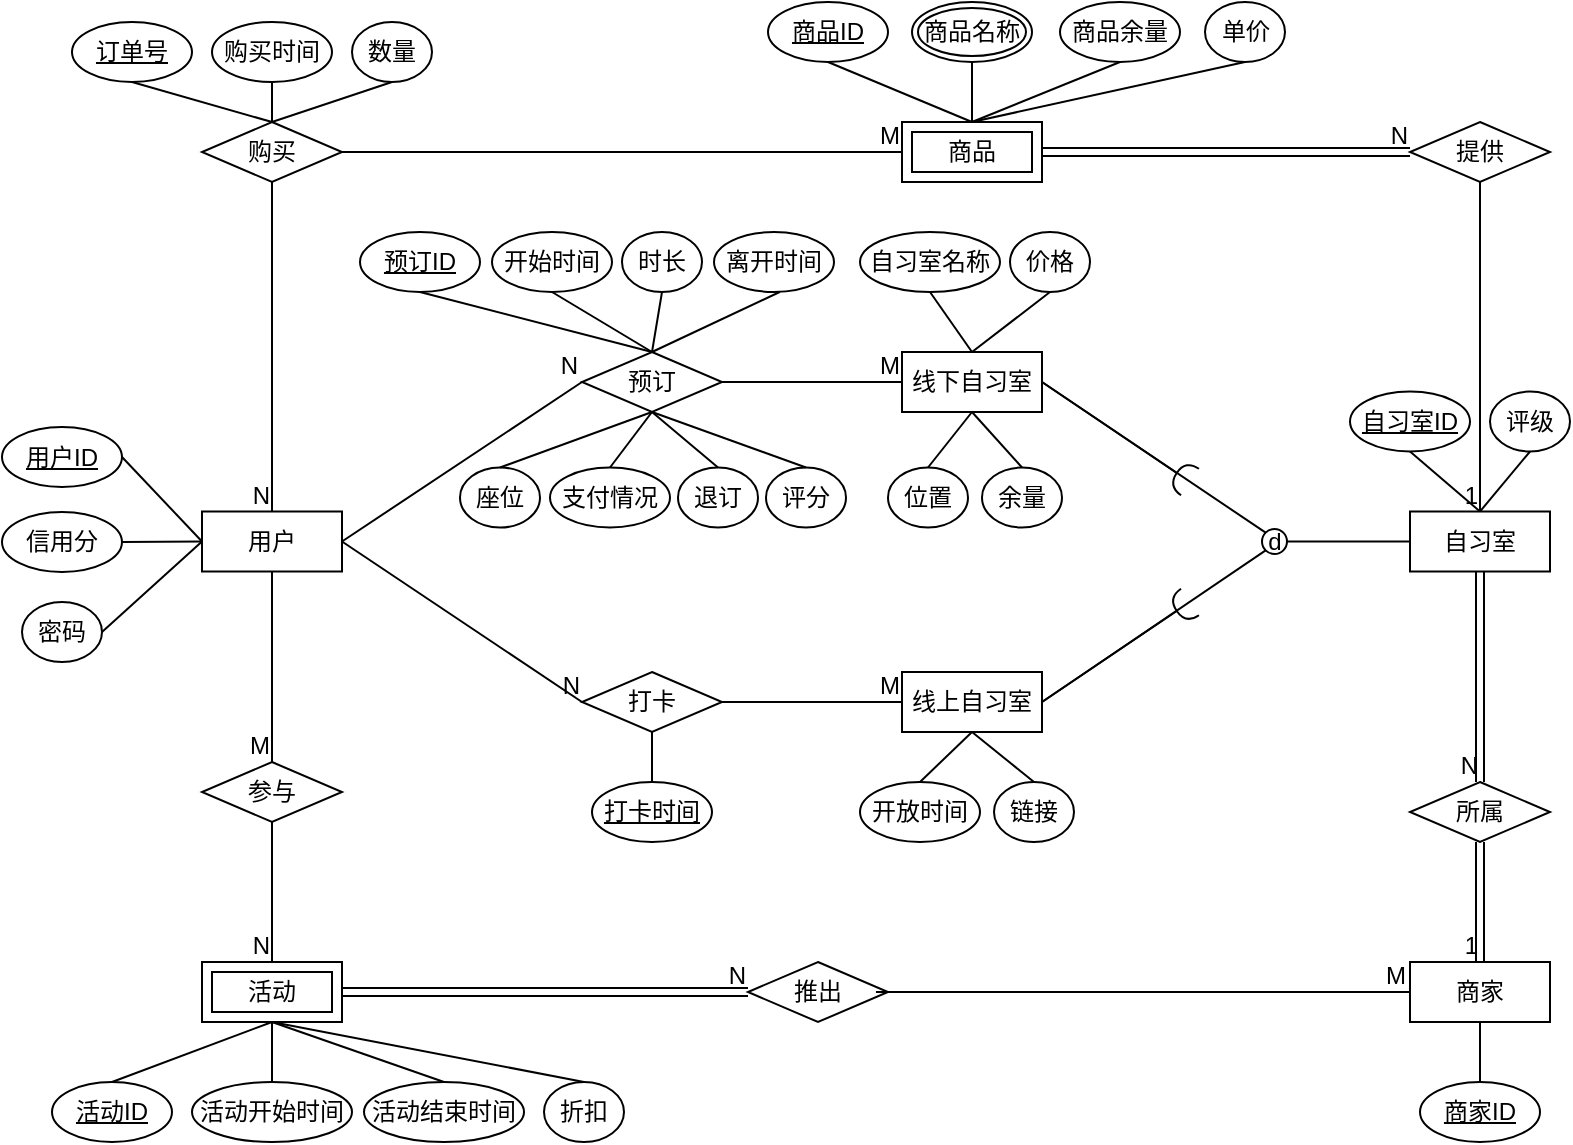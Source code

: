 <mxfile version="22.0.8" type="github">
  <diagram id="R2lEEEUBdFMjLlhIrx00" name="Page-1">
    <mxGraphModel dx="1434" dy="758" grid="1" gridSize="10" guides="1" tooltips="1" connect="1" arrows="1" fold="1" page="1" pageScale="1" pageWidth="850" pageHeight="1100" math="0" shadow="0" extFonts="Permanent Marker^https://fonts.googleapis.com/css?family=Permanent+Marker">
      <root>
        <mxCell id="0" />
        <mxCell id="1" parent="0" />
        <mxCell id="6-vCffH0rU1hF1be56Wz-154" value="商品" style="shape=ext;margin=3;double=1;whiteSpace=wrap;html=1;align=center;" parent="1" vertex="1">
          <mxGeometry x="486" y="70" width="70" height="30" as="geometry" />
        </mxCell>
        <mxCell id="6-vCffH0rU1hF1be56Wz-153" value="活动" style="shape=ext;margin=3;double=1;whiteSpace=wrap;html=1;align=center;" parent="1" vertex="1">
          <mxGeometry x="136" y="490" width="70" height="30" as="geometry" />
        </mxCell>
        <mxCell id="6-vCffH0rU1hF1be56Wz-1" value="线上自习室" style="whiteSpace=wrap;html=1;align=center;" parent="1" vertex="1">
          <mxGeometry x="486" y="345" width="70" height="30" as="geometry" />
        </mxCell>
        <mxCell id="6-vCffH0rU1hF1be56Wz-2" value="用户" style="whiteSpace=wrap;html=1;align=center;" parent="1" vertex="1">
          <mxGeometry x="136" y="264.75" width="70" height="30" as="geometry" />
        </mxCell>
        <mxCell id="6-vCffH0rU1hF1be56Wz-4" value="商家" style="whiteSpace=wrap;html=1;align=center;" parent="1" vertex="1">
          <mxGeometry x="740" y="490" width="70" height="30" as="geometry" />
        </mxCell>
        <mxCell id="6-vCffH0rU1hF1be56Wz-6" value="打卡" style="shape=rhombus;perimeter=rhombusPerimeter;whiteSpace=wrap;html=1;align=center;" parent="1" vertex="1">
          <mxGeometry x="326" y="345" width="70" height="30" as="geometry" />
        </mxCell>
        <mxCell id="6-vCffH0rU1hF1be56Wz-7" value="线下自习室" style="whiteSpace=wrap;html=1;align=center;" parent="1" vertex="1">
          <mxGeometry x="486" y="185" width="70" height="30" as="geometry" />
        </mxCell>
        <mxCell id="6-vCffH0rU1hF1be56Wz-8" value="自习室" style="whiteSpace=wrap;html=1;align=center;" parent="1" vertex="1">
          <mxGeometry x="740" y="264.75" width="70" height="30" as="geometry" />
        </mxCell>
        <mxCell id="6-vCffH0rU1hF1be56Wz-13" value="" style="endArrow=none;html=1;rounded=0;entryX=1;entryY=0.5;entryDx=0;entryDy=0;startArrow=halfCircle;startFill=0;sourcePerimeterSpacing=0;strokeWidth=1;" parent="1" target="6-vCffH0rU1hF1be56Wz-7" edge="1">
          <mxGeometry relative="1" as="geometry">
            <mxPoint x="630" y="250" as="sourcePoint" />
            <mxPoint x="90" y="660.0" as="targetPoint" />
            <Array as="points" />
          </mxGeometry>
        </mxCell>
        <mxCell id="6-vCffH0rU1hF1be56Wz-16" value="" style="endArrow=none;html=1;rounded=0;entryX=1;entryY=0.5;entryDx=0;entryDy=0;startArrow=halfCircle;startFill=0;sourcePerimeterSpacing=0;strokeWidth=1;" parent="1" target="6-vCffH0rU1hF1be56Wz-1" edge="1">
          <mxGeometry relative="1" as="geometry">
            <mxPoint x="630" y="310" as="sourcePoint" />
            <mxPoint x="110" y="600.0" as="targetPoint" />
            <Array as="points" />
          </mxGeometry>
        </mxCell>
        <mxCell id="6-vCffH0rU1hF1be56Wz-18" value="" style="endArrow=none;html=1;rounded=0;exitX=0;exitY=1;exitDx=0;exitDy=0;entryX=1;entryY=0.5;entryDx=0;entryDy=0;" parent="1" source="6-vCffH0rU1hF1be56Wz-19" target="6-vCffH0rU1hF1be56Wz-1" edge="1">
          <mxGeometry relative="1" as="geometry">
            <mxPoint x="618.496" y="252.416" as="sourcePoint" />
            <mxPoint x="646" y="230" as="targetPoint" />
          </mxGeometry>
        </mxCell>
        <mxCell id="6-vCffH0rU1hF1be56Wz-20" value="" style="endArrow=none;html=1;rounded=0;" parent="1" source="6-vCffH0rU1hF1be56Wz-8" target="6-vCffH0rU1hF1be56Wz-19" edge="1">
          <mxGeometry relative="1" as="geometry">
            <mxPoint x="606" y="260" as="sourcePoint" />
            <mxPoint x="646" y="230" as="targetPoint" />
          </mxGeometry>
        </mxCell>
        <mxCell id="6-vCffH0rU1hF1be56Wz-19" value="d" style="ellipse;whiteSpace=wrap;html=1;aspect=fixed;" parent="1" vertex="1">
          <mxGeometry x="666" y="273.5" width="12.5" height="12.5" as="geometry" />
        </mxCell>
        <mxCell id="6-vCffH0rU1hF1be56Wz-21" value="" style="endArrow=none;html=1;rounded=0;entryX=1;entryY=0.5;entryDx=0;entryDy=0;exitX=0;exitY=0;exitDx=0;exitDy=0;" parent="1" source="6-vCffH0rU1hF1be56Wz-19" target="6-vCffH0rU1hF1be56Wz-7" edge="1">
          <mxGeometry relative="1" as="geometry">
            <mxPoint x="436" y="370" as="sourcePoint" />
            <mxPoint x="676" y="225" as="targetPoint" />
          </mxGeometry>
        </mxCell>
        <mxCell id="6-vCffH0rU1hF1be56Wz-24" value="预订" style="shape=rhombus;perimeter=rhombusPerimeter;whiteSpace=wrap;html=1;align=center;" parent="1" vertex="1">
          <mxGeometry x="326" y="185" width="70" height="30" as="geometry" />
        </mxCell>
        <mxCell id="6-vCffH0rU1hF1be56Wz-28" value="购买" style="shape=rhombus;perimeter=rhombusPerimeter;whiteSpace=wrap;html=1;align=center;" parent="1" vertex="1">
          <mxGeometry x="136" y="70" width="70" height="30" as="geometry" />
        </mxCell>
        <mxCell id="6-vCffH0rU1hF1be56Wz-31" value="提供" style="shape=rhombus;perimeter=rhombusPerimeter;whiteSpace=wrap;html=1;align=center;" parent="1" vertex="1">
          <mxGeometry x="740" y="70" width="70" height="30" as="geometry" />
        </mxCell>
        <mxCell id="6-vCffH0rU1hF1be56Wz-34" value="所属" style="shape=rhombus;perimeter=rhombusPerimeter;whiteSpace=wrap;html=1;align=center;" parent="1" vertex="1">
          <mxGeometry x="740" y="400" width="70" height="30" as="geometry" />
        </mxCell>
        <mxCell id="6-vCffH0rU1hF1be56Wz-41" value="推出" style="shape=rhombus;perimeter=rhombusPerimeter;whiteSpace=wrap;html=1;align=center;" parent="1" vertex="1">
          <mxGeometry x="409" y="490" width="70" height="30" as="geometry" />
        </mxCell>
        <mxCell id="6-vCffH0rU1hF1be56Wz-44" value="参与" style="shape=rhombus;perimeter=rhombusPerimeter;whiteSpace=wrap;html=1;align=center;" parent="1" vertex="1">
          <mxGeometry x="136" y="390" width="70" height="30" as="geometry" />
        </mxCell>
        <mxCell id="6-vCffH0rU1hF1be56Wz-63" value="" style="endArrow=none;html=1;rounded=0;exitX=1;exitY=0.5;exitDx=0;exitDy=0;entryX=0;entryY=0.5;entryDx=0;entryDy=0;" parent="1" source="6-vCffH0rU1hF1be56Wz-96" target="6-vCffH0rU1hF1be56Wz-2" edge="1">
          <mxGeometry width="50" height="50" relative="1" as="geometry">
            <mxPoint x="94" y="258.5" as="sourcePoint" />
            <mxPoint x="406" y="210" as="targetPoint" />
          </mxGeometry>
        </mxCell>
        <mxCell id="6-vCffH0rU1hF1be56Wz-64" value="单价" style="ellipse;whiteSpace=wrap;html=1;align=center;" parent="1" vertex="1">
          <mxGeometry x="637.5" y="10" width="40" height="30" as="geometry" />
        </mxCell>
        <mxCell id="6-vCffH0rU1hF1be56Wz-65" value="商品名称" style="ellipse;shape=doubleEllipse;margin=3;whiteSpace=wrap;html=1;align=center;" parent="1" vertex="1">
          <mxGeometry x="491" y="10" width="60" height="30" as="geometry" />
        </mxCell>
        <mxCell id="6-vCffH0rU1hF1be56Wz-66" value="商品ID" style="ellipse;whiteSpace=wrap;html=1;align=center;fontStyle=4;" parent="1" vertex="1">
          <mxGeometry x="419" y="10" width="60" height="30" as="geometry" />
        </mxCell>
        <mxCell id="6-vCffH0rU1hF1be56Wz-68" value="订单号" style="ellipse;whiteSpace=wrap;html=1;align=center;fontStyle=4;" parent="1" vertex="1">
          <mxGeometry x="71" y="20" width="60" height="30" as="geometry" />
        </mxCell>
        <mxCell id="6-vCffH0rU1hF1be56Wz-69" value="数量" style="ellipse;whiteSpace=wrap;html=1;align=center;" parent="1" vertex="1">
          <mxGeometry x="211" y="20" width="40" height="30" as="geometry" />
        </mxCell>
        <mxCell id="6-vCffH0rU1hF1be56Wz-70" value="预订ID" style="ellipse;whiteSpace=wrap;html=1;align=center;fontStyle=4;" parent="1" vertex="1">
          <mxGeometry x="215" y="125" width="60" height="30" as="geometry" />
        </mxCell>
        <mxCell id="6-vCffH0rU1hF1be56Wz-72" value="开始时间" style="ellipse;whiteSpace=wrap;html=1;align=center;" parent="1" vertex="1">
          <mxGeometry x="281" y="125" width="60" height="30" as="geometry" />
        </mxCell>
        <mxCell id="6-vCffH0rU1hF1be56Wz-73" value="时长" style="ellipse;whiteSpace=wrap;html=1;align=center;" parent="1" vertex="1">
          <mxGeometry x="346" y="125" width="40" height="30" as="geometry" />
        </mxCell>
        <mxCell id="6-vCffH0rU1hF1be56Wz-74" value="离开时间" style="ellipse;whiteSpace=wrap;html=1;align=center;" parent="1" vertex="1">
          <mxGeometry x="392" y="125" width="60" height="30" as="geometry" />
        </mxCell>
        <mxCell id="6-vCffH0rU1hF1be56Wz-75" value="座位" style="ellipse;whiteSpace=wrap;html=1;align=center;" parent="1" vertex="1">
          <mxGeometry x="265" y="242.75" width="40" height="30" as="geometry" />
        </mxCell>
        <mxCell id="6-vCffH0rU1hF1be56Wz-77" value="支付情况" style="ellipse;whiteSpace=wrap;html=1;align=center;" parent="1" vertex="1">
          <mxGeometry x="310" y="242.75" width="60" height="30" as="geometry" />
        </mxCell>
        <mxCell id="6-vCffH0rU1hF1be56Wz-81" value="评分" style="ellipse;whiteSpace=wrap;html=1;align=center;" parent="1" vertex="1">
          <mxGeometry x="418" y="242.75" width="40" height="30" as="geometry" />
        </mxCell>
        <mxCell id="6-vCffH0rU1hF1be56Wz-84" value="自习室ID" style="ellipse;whiteSpace=wrap;html=1;align=center;fontStyle=4;" parent="1" vertex="1">
          <mxGeometry x="710" y="204.75" width="60" height="30" as="geometry" />
        </mxCell>
        <mxCell id="6-vCffH0rU1hF1be56Wz-85" value="位置" style="ellipse;whiteSpace=wrap;html=1;align=center;" parent="1" vertex="1">
          <mxGeometry x="479" y="242.75" width="40" height="30" as="geometry" />
        </mxCell>
        <mxCell id="6-vCffH0rU1hF1be56Wz-88" value="余量" style="ellipse;whiteSpace=wrap;html=1;align=center;" parent="1" vertex="1">
          <mxGeometry x="526" y="242.75" width="40" height="30" as="geometry" />
        </mxCell>
        <mxCell id="6-vCffH0rU1hF1be56Wz-89" value="开放时间" style="ellipse;whiteSpace=wrap;html=1;align=center;" parent="1" vertex="1">
          <mxGeometry x="465" y="400" width="60" height="30" as="geometry" />
        </mxCell>
        <mxCell id="6-vCffH0rU1hF1be56Wz-90" value="信用分" style="ellipse;whiteSpace=wrap;html=1;align=center;" parent="1" vertex="1">
          <mxGeometry x="36" y="265" width="60" height="30" as="geometry" />
        </mxCell>
        <mxCell id="6-vCffH0rU1hF1be56Wz-91" value="评级" style="ellipse;whiteSpace=wrap;html=1;align=center;" parent="1" vertex="1">
          <mxGeometry x="780" y="204.75" width="40" height="30" as="geometry" />
        </mxCell>
        <mxCell id="6-vCffH0rU1hF1be56Wz-92" value="商家ID" style="ellipse;whiteSpace=wrap;html=1;align=center;fontStyle=4;" parent="1" vertex="1">
          <mxGeometry x="745" y="550" width="60" height="30" as="geometry" />
        </mxCell>
        <mxCell id="6-vCffH0rU1hF1be56Wz-93" value="活动ID" style="ellipse;whiteSpace=wrap;html=1;align=center;fontStyle=4;" parent="1" vertex="1">
          <mxGeometry x="61" y="550" width="60" height="30" as="geometry" />
        </mxCell>
        <mxCell id="6-vCffH0rU1hF1be56Wz-94" value="活动开始时间" style="ellipse;whiteSpace=wrap;html=1;align=center;" parent="1" vertex="1">
          <mxGeometry x="131" y="550" width="80" height="30" as="geometry" />
        </mxCell>
        <mxCell id="6-vCffH0rU1hF1be56Wz-95" value="折扣" style="ellipse;whiteSpace=wrap;html=1;align=center;" parent="1" vertex="1">
          <mxGeometry x="307" y="550" width="40" height="30" as="geometry" />
        </mxCell>
        <mxCell id="6-vCffH0rU1hF1be56Wz-96" value="用户ID" style="ellipse;whiteSpace=wrap;html=1;align=center;fontStyle=4;" parent="1" vertex="1">
          <mxGeometry x="36" y="222.5" width="60" height="30" as="geometry" />
        </mxCell>
        <mxCell id="6-vCffH0rU1hF1be56Wz-97" value="退订" style="ellipse;whiteSpace=wrap;html=1;align=center;" parent="1" vertex="1">
          <mxGeometry x="374" y="242.75" width="40" height="30" as="geometry" />
        </mxCell>
        <mxCell id="6-vCffH0rU1hF1be56Wz-98" value="链接" style="ellipse;whiteSpace=wrap;html=1;align=center;" parent="1" vertex="1">
          <mxGeometry x="532" y="400" width="40" height="30" as="geometry" />
        </mxCell>
        <mxCell id="6-vCffH0rU1hF1be56Wz-100" value="打卡时间" style="ellipse;whiteSpace=wrap;html=1;align=center;fontStyle=4;" parent="1" vertex="1">
          <mxGeometry x="331" y="400" width="60" height="30" as="geometry" />
        </mxCell>
        <mxCell id="6-vCffH0rU1hF1be56Wz-101" value="自习室名称" style="ellipse;whiteSpace=wrap;html=1;align=center;" parent="1" vertex="1">
          <mxGeometry x="465" y="125" width="70" height="30" as="geometry" />
        </mxCell>
        <mxCell id="6-vCffH0rU1hF1be56Wz-102" value="价格" style="ellipse;whiteSpace=wrap;html=1;align=center;" parent="1" vertex="1">
          <mxGeometry x="540" y="125" width="40" height="30" as="geometry" />
        </mxCell>
        <mxCell id="6-vCffH0rU1hF1be56Wz-103" value="活动结束时间" style="ellipse;whiteSpace=wrap;html=1;align=center;" parent="1" vertex="1">
          <mxGeometry x="217" y="550" width="80" height="30" as="geometry" />
        </mxCell>
        <mxCell id="6-vCffH0rU1hF1be56Wz-104" value="购买时间" style="ellipse;whiteSpace=wrap;html=1;align=center;" parent="1" vertex="1">
          <mxGeometry x="141" y="20" width="60" height="30" as="geometry" />
        </mxCell>
        <mxCell id="6-vCffH0rU1hF1be56Wz-107" value="" style="endArrow=none;html=1;rounded=0;entryX=0.5;entryY=1;entryDx=0;entryDy=0;exitX=0.5;exitY=0;exitDx=0;exitDy=0;" parent="1" source="6-vCffH0rU1hF1be56Wz-28" target="6-vCffH0rU1hF1be56Wz-68" edge="1">
          <mxGeometry width="50" height="50" relative="1" as="geometry">
            <mxPoint x="410" y="370" as="sourcePoint" />
            <mxPoint x="460" y="320" as="targetPoint" />
          </mxGeometry>
        </mxCell>
        <mxCell id="6-vCffH0rU1hF1be56Wz-108" value="" style="endArrow=none;html=1;rounded=0;entryX=0.5;entryY=1;entryDx=0;entryDy=0;exitX=0.5;exitY=0;exitDx=0;exitDy=0;" parent="1" source="6-vCffH0rU1hF1be56Wz-28" target="6-vCffH0rU1hF1be56Wz-104" edge="1">
          <mxGeometry width="50" height="50" relative="1" as="geometry">
            <mxPoint x="181" y="80" as="sourcePoint" />
            <mxPoint x="136" y="60" as="targetPoint" />
          </mxGeometry>
        </mxCell>
        <mxCell id="6-vCffH0rU1hF1be56Wz-109" value="" style="endArrow=none;html=1;rounded=0;entryX=0.5;entryY=1;entryDx=0;entryDy=0;exitX=0.5;exitY=0;exitDx=0;exitDy=0;" parent="1" source="6-vCffH0rU1hF1be56Wz-28" target="6-vCffH0rU1hF1be56Wz-69" edge="1">
          <mxGeometry width="50" height="50" relative="1" as="geometry">
            <mxPoint x="191" y="90" as="sourcePoint" />
            <mxPoint x="146" y="70" as="targetPoint" />
          </mxGeometry>
        </mxCell>
        <mxCell id="6-vCffH0rU1hF1be56Wz-110" value="" style="endArrow=none;html=1;rounded=0;entryX=0.5;entryY=1;entryDx=0;entryDy=0;exitX=0.5;exitY=0;exitDx=0;exitDy=0;" parent="1" target="6-vCffH0rU1hF1be56Wz-66" edge="1" source="6-vCffH0rU1hF1be56Wz-154">
          <mxGeometry width="50" height="50" relative="1" as="geometry">
            <mxPoint x="521" y="70" as="sourcePoint" />
            <mxPoint x="156" y="80" as="targetPoint" />
          </mxGeometry>
        </mxCell>
        <mxCell id="6-vCffH0rU1hF1be56Wz-111" value="" style="endArrow=none;html=1;rounded=0;entryX=0.5;entryY=1;entryDx=0;entryDy=0;exitX=0.5;exitY=0;exitDx=0;exitDy=0;" parent="1" target="6-vCffH0rU1hF1be56Wz-65" edge="1" source="6-vCffH0rU1hF1be56Wz-154">
          <mxGeometry width="50" height="50" relative="1" as="geometry">
            <mxPoint x="521" y="70" as="sourcePoint" />
            <mxPoint x="166" y="90" as="targetPoint" />
          </mxGeometry>
        </mxCell>
        <mxCell id="6-vCffH0rU1hF1be56Wz-112" value="" style="endArrow=none;html=1;rounded=0;entryX=0.5;entryY=1;entryDx=0;entryDy=0;exitX=0.5;exitY=0;exitDx=0;exitDy=0;" parent="1" target="6-vCffH0rU1hF1be56Wz-64" edge="1" source="6-vCffH0rU1hF1be56Wz-154">
          <mxGeometry width="50" height="50" relative="1" as="geometry">
            <mxPoint x="521" y="70" as="sourcePoint" />
            <mxPoint x="176" y="100" as="targetPoint" />
          </mxGeometry>
        </mxCell>
        <mxCell id="6-vCffH0rU1hF1be56Wz-113" value="" style="endArrow=none;html=1;rounded=0;exitX=0.5;exitY=1;exitDx=0;exitDy=0;entryX=0.5;entryY=0;entryDx=0;entryDy=0;" parent="1" source="6-vCffH0rU1hF1be56Wz-70" target="6-vCffH0rU1hF1be56Wz-24" edge="1">
          <mxGeometry width="50" height="50" relative="1" as="geometry">
            <mxPoint x="231" y="130" as="sourcePoint" />
            <mxPoint x="300" y="200" as="targetPoint" />
          </mxGeometry>
        </mxCell>
        <mxCell id="6-vCffH0rU1hF1be56Wz-114" value="" style="endArrow=none;html=1;rounded=0;entryX=0.5;entryY=1;entryDx=0;entryDy=0;exitX=0.5;exitY=0;exitDx=0;exitDy=0;" parent="1" source="6-vCffH0rU1hF1be56Wz-24" target="6-vCffH0rU1hF1be56Wz-72" edge="1">
          <mxGeometry width="50" height="50" relative="1" as="geometry">
            <mxPoint x="360" y="180" as="sourcePoint" />
            <mxPoint x="196" y="120" as="targetPoint" />
          </mxGeometry>
        </mxCell>
        <mxCell id="6-vCffH0rU1hF1be56Wz-115" value="" style="endArrow=none;html=1;rounded=0;entryX=0.5;entryY=1;entryDx=0;entryDy=0;exitX=0.5;exitY=0;exitDx=0;exitDy=0;" parent="1" source="6-vCffH0rU1hF1be56Wz-24" target="6-vCffH0rU1hF1be56Wz-73" edge="1">
          <mxGeometry width="50" height="50" relative="1" as="geometry">
            <mxPoint x="251" y="150" as="sourcePoint" />
            <mxPoint x="206" y="130" as="targetPoint" />
          </mxGeometry>
        </mxCell>
        <mxCell id="6-vCffH0rU1hF1be56Wz-116" value="" style="endArrow=none;html=1;rounded=0;entryX=0.547;entryY=1;entryDx=0;entryDy=0;exitX=0.5;exitY=0;exitDx=0;exitDy=0;entryPerimeter=0;" parent="1" source="6-vCffH0rU1hF1be56Wz-24" target="6-vCffH0rU1hF1be56Wz-74" edge="1">
          <mxGeometry width="50" height="50" relative="1" as="geometry">
            <mxPoint x="261" y="160" as="sourcePoint" />
            <mxPoint x="216" y="140" as="targetPoint" />
          </mxGeometry>
        </mxCell>
        <mxCell id="6-vCffH0rU1hF1be56Wz-117" value="" style="endArrow=none;html=1;rounded=0;entryX=0.5;entryY=0;entryDx=0;entryDy=0;exitX=0.5;exitY=1;exitDx=0;exitDy=0;" parent="1" source="6-vCffH0rU1hF1be56Wz-24" target="6-vCffH0rU1hF1be56Wz-81" edge="1">
          <mxGeometry width="50" height="50" relative="1" as="geometry">
            <mxPoint x="271" y="170" as="sourcePoint" />
            <mxPoint x="226" y="150" as="targetPoint" />
          </mxGeometry>
        </mxCell>
        <mxCell id="6-vCffH0rU1hF1be56Wz-118" value="" style="endArrow=none;html=1;rounded=0;entryX=0.5;entryY=0;entryDx=0;entryDy=0;exitX=0.5;exitY=1;exitDx=0;exitDy=0;" parent="1" source="6-vCffH0rU1hF1be56Wz-24" target="6-vCffH0rU1hF1be56Wz-75" edge="1">
          <mxGeometry width="50" height="50" relative="1" as="geometry">
            <mxPoint x="281" y="180" as="sourcePoint" />
            <mxPoint x="236" y="160" as="targetPoint" />
          </mxGeometry>
        </mxCell>
        <mxCell id="6-vCffH0rU1hF1be56Wz-119" value="" style="endArrow=none;html=1;rounded=0;entryX=0.5;entryY=0;entryDx=0;entryDy=0;exitX=0.5;exitY=1;exitDx=0;exitDy=0;" parent="1" source="6-vCffH0rU1hF1be56Wz-24" target="6-vCffH0rU1hF1be56Wz-77" edge="1">
          <mxGeometry width="50" height="50" relative="1" as="geometry">
            <mxPoint x="291" y="190" as="sourcePoint" />
            <mxPoint x="246" y="170" as="targetPoint" />
          </mxGeometry>
        </mxCell>
        <mxCell id="6-vCffH0rU1hF1be56Wz-120" value="" style="endArrow=none;html=1;rounded=0;entryX=0.5;entryY=1;entryDx=0;entryDy=0;exitX=0.5;exitY=0;exitDx=0;exitDy=0;" parent="1" source="6-vCffH0rU1hF1be56Wz-97" target="6-vCffH0rU1hF1be56Wz-24" edge="1">
          <mxGeometry width="50" height="50" relative="1" as="geometry">
            <mxPoint x="301" y="200" as="sourcePoint" />
            <mxPoint x="256" y="180" as="targetPoint" />
          </mxGeometry>
        </mxCell>
        <mxCell id="6-vCffH0rU1hF1be56Wz-121" value="" style="endArrow=none;html=1;rounded=0;entryX=0.5;entryY=1;entryDx=0;entryDy=0;exitX=0.5;exitY=0;exitDx=0;exitDy=0;" parent="1" source="6-vCffH0rU1hF1be56Wz-85" target="6-vCffH0rU1hF1be56Wz-7" edge="1">
          <mxGeometry width="50" height="50" relative="1" as="geometry">
            <mxPoint x="311" y="210" as="sourcePoint" />
            <mxPoint x="266" y="190" as="targetPoint" />
          </mxGeometry>
        </mxCell>
        <mxCell id="6-vCffH0rU1hF1be56Wz-122" value="" style="endArrow=none;html=1;rounded=0;exitX=0.5;exitY=0;exitDx=0;exitDy=0;entryX=0.5;entryY=1;entryDx=0;entryDy=0;" parent="1" source="6-vCffH0rU1hF1be56Wz-88" target="6-vCffH0rU1hF1be56Wz-7" edge="1">
          <mxGeometry width="50" height="50" relative="1" as="geometry">
            <mxPoint x="321" y="220" as="sourcePoint" />
            <mxPoint x="520" y="220" as="targetPoint" />
          </mxGeometry>
        </mxCell>
        <mxCell id="6-vCffH0rU1hF1be56Wz-123" value="" style="endArrow=none;html=1;rounded=0;entryX=0.5;entryY=0;entryDx=0;entryDy=0;exitX=0.5;exitY=1;exitDx=0;exitDy=0;" parent="1" source="6-vCffH0rU1hF1be56Wz-102" target="6-vCffH0rU1hF1be56Wz-7" edge="1">
          <mxGeometry width="50" height="50" relative="1" as="geometry">
            <mxPoint x="331" y="230" as="sourcePoint" />
            <mxPoint x="286" y="210" as="targetPoint" />
          </mxGeometry>
        </mxCell>
        <mxCell id="6-vCffH0rU1hF1be56Wz-124" value="" style="endArrow=none;html=1;rounded=0;entryX=0.5;entryY=0;entryDx=0;entryDy=0;exitX=0.5;exitY=1;exitDx=0;exitDy=0;" parent="1" source="6-vCffH0rU1hF1be56Wz-101" target="6-vCffH0rU1hF1be56Wz-7" edge="1">
          <mxGeometry width="50" height="50" relative="1" as="geometry">
            <mxPoint x="341" y="240" as="sourcePoint" />
            <mxPoint x="296" y="220" as="targetPoint" />
          </mxGeometry>
        </mxCell>
        <mxCell id="6-vCffH0rU1hF1be56Wz-125" value="" style="endArrow=none;html=1;rounded=0;entryX=0.5;entryY=1;entryDx=0;entryDy=0;exitX=0.5;exitY=0;exitDx=0;exitDy=0;" parent="1" source="6-vCffH0rU1hF1be56Wz-8" target="6-vCffH0rU1hF1be56Wz-84" edge="1">
          <mxGeometry width="50" height="50" relative="1" as="geometry">
            <mxPoint x="351" y="250" as="sourcePoint" />
            <mxPoint x="306" y="230" as="targetPoint" />
          </mxGeometry>
        </mxCell>
        <mxCell id="6-vCffH0rU1hF1be56Wz-126" value="" style="endArrow=none;html=1;rounded=0;entryX=0.5;entryY=1;entryDx=0;entryDy=0;exitX=0.5;exitY=0;exitDx=0;exitDy=0;" parent="1" source="6-vCffH0rU1hF1be56Wz-8" target="6-vCffH0rU1hF1be56Wz-91" edge="1">
          <mxGeometry width="50" height="50" relative="1" as="geometry">
            <mxPoint x="361" y="260" as="sourcePoint" />
            <mxPoint x="316" y="240" as="targetPoint" />
          </mxGeometry>
        </mxCell>
        <mxCell id="6-vCffH0rU1hF1be56Wz-127" value="" style="endArrow=none;html=1;rounded=0;entryX=0.5;entryY=0;entryDx=0;entryDy=0;exitX=0.5;exitY=1;exitDx=0;exitDy=0;" parent="1" source="6-vCffH0rU1hF1be56Wz-4" target="6-vCffH0rU1hF1be56Wz-92" edge="1">
          <mxGeometry width="50" height="50" relative="1" as="geometry">
            <mxPoint x="371" y="270" as="sourcePoint" />
            <mxPoint x="326" y="250" as="targetPoint" />
          </mxGeometry>
        </mxCell>
        <mxCell id="6-vCffH0rU1hF1be56Wz-128" value="" style="endArrow=none;html=1;rounded=0;entryX=0.5;entryY=0;entryDx=0;entryDy=0;exitX=0.5;exitY=1;exitDx=0;exitDy=0;" parent="1" source="6-vCffH0rU1hF1be56Wz-153" target="6-vCffH0rU1hF1be56Wz-93" edge="1">
          <mxGeometry width="50" height="50" relative="1" as="geometry">
            <mxPoint x="171" y="520" as="sourcePoint" />
            <mxPoint x="336" y="260" as="targetPoint" />
          </mxGeometry>
        </mxCell>
        <mxCell id="6-vCffH0rU1hF1be56Wz-129" value="" style="endArrow=none;html=1;rounded=0;entryX=0.5;entryY=0;entryDx=0;entryDy=0;exitX=0.5;exitY=1;exitDx=0;exitDy=0;" parent="1" source="6-vCffH0rU1hF1be56Wz-153" target="6-vCffH0rU1hF1be56Wz-94" edge="1">
          <mxGeometry width="50" height="50" relative="1" as="geometry">
            <mxPoint x="171" y="520" as="sourcePoint" />
            <mxPoint x="110" y="560" as="targetPoint" />
          </mxGeometry>
        </mxCell>
        <mxCell id="6-vCffH0rU1hF1be56Wz-130" value="" style="endArrow=none;html=1;rounded=0;entryX=0.5;entryY=0;entryDx=0;entryDy=0;exitX=0.5;exitY=1;exitDx=0;exitDy=0;" parent="1" source="6-vCffH0rU1hF1be56Wz-153" target="6-vCffH0rU1hF1be56Wz-103" edge="1">
          <mxGeometry width="50" height="50" relative="1" as="geometry">
            <mxPoint x="171" y="520" as="sourcePoint" />
            <mxPoint x="120" y="570" as="targetPoint" />
          </mxGeometry>
        </mxCell>
        <mxCell id="6-vCffH0rU1hF1be56Wz-131" value="" style="endArrow=none;html=1;rounded=0;entryX=0.5;entryY=0;entryDx=0;entryDy=0;exitX=0.5;exitY=1;exitDx=0;exitDy=0;" parent="1" source="6-vCffH0rU1hF1be56Wz-153" target="6-vCffH0rU1hF1be56Wz-95" edge="1">
          <mxGeometry width="50" height="50" relative="1" as="geometry">
            <mxPoint x="171" y="520" as="sourcePoint" />
            <mxPoint x="130" y="580" as="targetPoint" />
          </mxGeometry>
        </mxCell>
        <mxCell id="6-vCffH0rU1hF1be56Wz-132" value="" style="endArrow=none;html=1;rounded=0;exitX=1;exitY=0.5;exitDx=0;exitDy=0;entryX=0;entryY=0.5;entryDx=0;entryDy=0;" parent="1" source="6-vCffH0rU1hF1be56Wz-90" target="6-vCffH0rU1hF1be56Wz-2" edge="1">
          <mxGeometry width="50" height="50" relative="1" as="geometry">
            <mxPoint x="106" y="269" as="sourcePoint" />
            <mxPoint x="146" y="290" as="targetPoint" />
          </mxGeometry>
        </mxCell>
        <mxCell id="6-vCffH0rU1hF1be56Wz-133" value="" style="endArrow=none;html=1;rounded=0;exitX=0.5;exitY=1;exitDx=0;exitDy=0;entryX=0.5;entryY=0;entryDx=0;entryDy=0;" parent="1" source="6-vCffH0rU1hF1be56Wz-6" target="6-vCffH0rU1hF1be56Wz-100" edge="1">
          <mxGeometry width="50" height="50" relative="1" as="geometry">
            <mxPoint x="116" y="279" as="sourcePoint" />
            <mxPoint x="156" y="300" as="targetPoint" />
          </mxGeometry>
        </mxCell>
        <mxCell id="6-vCffH0rU1hF1be56Wz-134" value="" style="endArrow=none;html=1;rounded=0;exitX=0.5;exitY=1;exitDx=0;exitDy=0;entryX=0.5;entryY=0;entryDx=0;entryDy=0;" parent="1" source="6-vCffH0rU1hF1be56Wz-1" target="6-vCffH0rU1hF1be56Wz-89" edge="1">
          <mxGeometry width="50" height="50" relative="1" as="geometry">
            <mxPoint x="126" y="289" as="sourcePoint" />
            <mxPoint x="166" y="310" as="targetPoint" />
          </mxGeometry>
        </mxCell>
        <mxCell id="6-vCffH0rU1hF1be56Wz-135" value="" style="endArrow=none;html=1;rounded=0;entryX=0.5;entryY=0;entryDx=0;entryDy=0;exitX=0.5;exitY=1;exitDx=0;exitDy=0;" parent="1" source="6-vCffH0rU1hF1be56Wz-1" target="6-vCffH0rU1hF1be56Wz-98" edge="1">
          <mxGeometry width="50" height="50" relative="1" as="geometry">
            <mxPoint x="520" y="380" as="sourcePoint" />
            <mxPoint x="176" y="320" as="targetPoint" />
          </mxGeometry>
        </mxCell>
        <mxCell id="6-vCffH0rU1hF1be56Wz-140" value="" style="endArrow=none;html=1;rounded=0;exitX=0.5;exitY=1;exitDx=0;exitDy=0;entryX=0.5;entryY=0;entryDx=0;entryDy=0;" parent="1" source="6-vCffH0rU1hF1be56Wz-44" target="6-vCffH0rU1hF1be56Wz-153" edge="1">
          <mxGeometry relative="1" as="geometry">
            <mxPoint x="260" y="320" as="sourcePoint" />
            <mxPoint x="171" y="490" as="targetPoint" />
          </mxGeometry>
        </mxCell>
        <mxCell id="6-vCffH0rU1hF1be56Wz-141" value="N" style="resizable=0;html=1;whiteSpace=wrap;align=right;verticalAlign=bottom;" parent="6-vCffH0rU1hF1be56Wz-140" connectable="0" vertex="1">
          <mxGeometry x="1" relative="1" as="geometry" />
        </mxCell>
        <mxCell id="6-vCffH0rU1hF1be56Wz-142" value="" style="endArrow=none;html=1;rounded=0;exitX=0.5;exitY=1;exitDx=0;exitDy=0;entryX=0.5;entryY=0;entryDx=0;entryDy=0;" parent="1" source="6-vCffH0rU1hF1be56Wz-2" target="6-vCffH0rU1hF1be56Wz-44" edge="1">
          <mxGeometry relative="1" as="geometry">
            <mxPoint x="260" y="320" as="sourcePoint" />
            <mxPoint x="420" y="320" as="targetPoint" />
          </mxGeometry>
        </mxCell>
        <mxCell id="6-vCffH0rU1hF1be56Wz-143" value="M" style="resizable=0;html=1;whiteSpace=wrap;align=right;verticalAlign=bottom;" parent="6-vCffH0rU1hF1be56Wz-142" connectable="0" vertex="1">
          <mxGeometry x="1" relative="1" as="geometry" />
        </mxCell>
        <mxCell id="6-vCffH0rU1hF1be56Wz-144" value="" style="shape=link;html=1;rounded=0;exitX=1;exitY=0.5;exitDx=0;exitDy=0;entryX=0;entryY=0.5;entryDx=0;entryDy=0;" parent="1" target="6-vCffH0rU1hF1be56Wz-41" edge="1">
          <mxGeometry relative="1" as="geometry">
            <mxPoint x="206" y="505" as="sourcePoint" />
            <mxPoint x="400" y="510" as="targetPoint" />
          </mxGeometry>
        </mxCell>
        <mxCell id="6-vCffH0rU1hF1be56Wz-145" value="N" style="resizable=0;html=1;whiteSpace=wrap;align=right;verticalAlign=bottom;" parent="6-vCffH0rU1hF1be56Wz-144" connectable="0" vertex="1">
          <mxGeometry x="1" relative="1" as="geometry" />
        </mxCell>
        <mxCell id="6-vCffH0rU1hF1be56Wz-146" value="" style="endArrow=none;html=1;rounded=0;exitX=0.914;exitY=0.5;exitDx=0;exitDy=0;exitPerimeter=0;entryX=0;entryY=0.5;entryDx=0;entryDy=0;" parent="1" source="6-vCffH0rU1hF1be56Wz-41" target="6-vCffH0rU1hF1be56Wz-4" edge="1">
          <mxGeometry relative="1" as="geometry">
            <mxPoint x="260" y="320" as="sourcePoint" />
            <mxPoint x="420" y="320" as="targetPoint" />
          </mxGeometry>
        </mxCell>
        <mxCell id="6-vCffH0rU1hF1be56Wz-147" value="M" style="resizable=0;html=1;whiteSpace=wrap;align=right;verticalAlign=bottom;" parent="6-vCffH0rU1hF1be56Wz-146" connectable="0" vertex="1">
          <mxGeometry x="1" relative="1" as="geometry" />
        </mxCell>
        <mxCell id="6-vCffH0rU1hF1be56Wz-149" value="" style="shape=link;html=1;rounded=0;exitX=0.5;exitY=1;exitDx=0;exitDy=0;entryX=0.5;entryY=0;entryDx=0;entryDy=0;" parent="1" source="6-vCffH0rU1hF1be56Wz-34" target="6-vCffH0rU1hF1be56Wz-4" edge="1">
          <mxGeometry relative="1" as="geometry">
            <mxPoint x="260" y="320" as="sourcePoint" />
            <mxPoint x="680" y="470" as="targetPoint" />
          </mxGeometry>
        </mxCell>
        <mxCell id="6-vCffH0rU1hF1be56Wz-150" value="1" style="resizable=0;html=1;whiteSpace=wrap;align=right;verticalAlign=bottom;" parent="6-vCffH0rU1hF1be56Wz-149" connectable="0" vertex="1">
          <mxGeometry x="1" relative="1" as="geometry" />
        </mxCell>
        <mxCell id="6-vCffH0rU1hF1be56Wz-151" value="" style="shape=link;html=1;rounded=0;entryX=0.5;entryY=0;entryDx=0;entryDy=0;exitX=0.5;exitY=1;exitDx=0;exitDy=0;" parent="1" source="6-vCffH0rU1hF1be56Wz-8" target="6-vCffH0rU1hF1be56Wz-34" edge="1">
          <mxGeometry relative="1" as="geometry">
            <mxPoint x="260" y="320" as="sourcePoint" />
            <mxPoint x="420" y="320" as="targetPoint" />
          </mxGeometry>
        </mxCell>
        <mxCell id="6-vCffH0rU1hF1be56Wz-152" value="N" style="resizable=0;html=1;whiteSpace=wrap;align=right;verticalAlign=bottom;" parent="6-vCffH0rU1hF1be56Wz-151" connectable="0" vertex="1">
          <mxGeometry x="1" relative="1" as="geometry" />
        </mxCell>
        <mxCell id="6-vCffH0rU1hF1be56Wz-155" value="" style="endArrow=none;html=1;rounded=0;exitX=0.5;exitY=1;exitDx=0;exitDy=0;entryX=0.5;entryY=0;entryDx=0;entryDy=0;" parent="1" source="6-vCffH0rU1hF1be56Wz-31" target="6-vCffH0rU1hF1be56Wz-8" edge="1">
          <mxGeometry relative="1" as="geometry">
            <mxPoint x="220" y="200" as="sourcePoint" />
            <mxPoint x="380" y="200" as="targetPoint" />
          </mxGeometry>
        </mxCell>
        <mxCell id="6-vCffH0rU1hF1be56Wz-156" value="1" style="resizable=0;html=1;whiteSpace=wrap;align=right;verticalAlign=bottom;" parent="6-vCffH0rU1hF1be56Wz-155" connectable="0" vertex="1">
          <mxGeometry x="1" relative="1" as="geometry" />
        </mxCell>
        <mxCell id="6-vCffH0rU1hF1be56Wz-159" value="" style="shape=link;html=1;rounded=0;exitX=1;exitY=0.5;exitDx=0;exitDy=0;entryX=0;entryY=0.5;entryDx=0;entryDy=0;" parent="1" source="6-vCffH0rU1hF1be56Wz-154" target="6-vCffH0rU1hF1be56Wz-31" edge="1">
          <mxGeometry relative="1" as="geometry">
            <mxPoint x="220" y="200" as="sourcePoint" />
            <mxPoint x="380" y="200" as="targetPoint" />
          </mxGeometry>
        </mxCell>
        <mxCell id="6-vCffH0rU1hF1be56Wz-160" value="N" style="resizable=0;html=1;whiteSpace=wrap;align=right;verticalAlign=bottom;" parent="6-vCffH0rU1hF1be56Wz-159" connectable="0" vertex="1">
          <mxGeometry x="1" relative="1" as="geometry" />
        </mxCell>
        <mxCell id="6-vCffH0rU1hF1be56Wz-165" value="" style="endArrow=none;html=1;rounded=0;exitX=1;exitY=0.5;exitDx=0;exitDy=0;entryX=0;entryY=0.5;entryDx=0;entryDy=0;" parent="1" source="6-vCffH0rU1hF1be56Wz-6" target="6-vCffH0rU1hF1be56Wz-1" edge="1">
          <mxGeometry relative="1" as="geometry">
            <mxPoint x="140" y="170" as="sourcePoint" />
            <mxPoint x="300" y="170" as="targetPoint" />
          </mxGeometry>
        </mxCell>
        <mxCell id="6-vCffH0rU1hF1be56Wz-166" value="M" style="resizable=0;html=1;whiteSpace=wrap;align=right;verticalAlign=bottom;" parent="6-vCffH0rU1hF1be56Wz-165" connectable="0" vertex="1">
          <mxGeometry x="1" relative="1" as="geometry" />
        </mxCell>
        <mxCell id="6-vCffH0rU1hF1be56Wz-167" value="" style="endArrow=none;html=1;rounded=0;exitX=1;exitY=0.5;exitDx=0;exitDy=0;entryX=0;entryY=0.5;entryDx=0;entryDy=0;" parent="1" source="6-vCffH0rU1hF1be56Wz-2" target="6-vCffH0rU1hF1be56Wz-6" edge="1">
          <mxGeometry relative="1" as="geometry">
            <mxPoint x="210" y="280" as="sourcePoint" />
            <mxPoint x="300" y="170" as="targetPoint" />
          </mxGeometry>
        </mxCell>
        <mxCell id="6-vCffH0rU1hF1be56Wz-168" value="N" style="resizable=0;html=1;whiteSpace=wrap;align=right;verticalAlign=bottom;" parent="6-vCffH0rU1hF1be56Wz-167" connectable="0" vertex="1">
          <mxGeometry x="1" relative="1" as="geometry" />
        </mxCell>
        <mxCell id="6-vCffH0rU1hF1be56Wz-171" value="" style="endArrow=none;html=1;rounded=0;exitX=0.5;exitY=1;exitDx=0;exitDy=0;entryX=0.5;entryY=0;entryDx=0;entryDy=0;" parent="1" source="6-vCffH0rU1hF1be56Wz-28" target="6-vCffH0rU1hF1be56Wz-2" edge="1">
          <mxGeometry relative="1" as="geometry">
            <mxPoint x="180" y="190" as="sourcePoint" />
            <mxPoint x="200" y="190" as="targetPoint" />
          </mxGeometry>
        </mxCell>
        <mxCell id="6-vCffH0rU1hF1be56Wz-172" value="N" style="resizable=0;html=1;whiteSpace=wrap;align=right;verticalAlign=bottom;" parent="6-vCffH0rU1hF1be56Wz-171" connectable="0" vertex="1">
          <mxGeometry x="1" relative="1" as="geometry" />
        </mxCell>
        <mxCell id="6-vCffH0rU1hF1be56Wz-175" value="" style="endArrow=none;html=1;rounded=0;exitX=1;exitY=0.5;exitDx=0;exitDy=0;entryX=0;entryY=0.5;entryDx=0;entryDy=0;" parent="1" source="6-vCffH0rU1hF1be56Wz-28" target="6-vCffH0rU1hF1be56Wz-154" edge="1">
          <mxGeometry relative="1" as="geometry">
            <mxPoint x="180" y="190" as="sourcePoint" />
            <mxPoint x="340" y="190" as="targetPoint" />
          </mxGeometry>
        </mxCell>
        <mxCell id="6-vCffH0rU1hF1be56Wz-176" value="M" style="resizable=0;html=1;whiteSpace=wrap;align=right;verticalAlign=bottom;" parent="6-vCffH0rU1hF1be56Wz-175" connectable="0" vertex="1">
          <mxGeometry x="1" relative="1" as="geometry" />
        </mxCell>
        <mxCell id="6-vCffH0rU1hF1be56Wz-177" value="" style="endArrow=none;html=1;rounded=0;exitX=1;exitY=0.5;exitDx=0;exitDy=0;entryX=0;entryY=0.5;entryDx=0;entryDy=0;" parent="1" source="6-vCffH0rU1hF1be56Wz-2" target="6-vCffH0rU1hF1be56Wz-24" edge="1">
          <mxGeometry relative="1" as="geometry">
            <mxPoint x="180" y="290" as="sourcePoint" />
            <mxPoint x="340" y="290" as="targetPoint" />
          </mxGeometry>
        </mxCell>
        <mxCell id="6-vCffH0rU1hF1be56Wz-178" value="N" style="resizable=0;html=1;whiteSpace=wrap;align=right;verticalAlign=bottom;" parent="6-vCffH0rU1hF1be56Wz-177" connectable="0" vertex="1">
          <mxGeometry x="1" relative="1" as="geometry" />
        </mxCell>
        <mxCell id="6-vCffH0rU1hF1be56Wz-179" value="" style="endArrow=none;html=1;rounded=0;exitX=1;exitY=0.5;exitDx=0;exitDy=0;entryX=0;entryY=0.5;entryDx=0;entryDy=0;" parent="1" source="6-vCffH0rU1hF1be56Wz-24" target="6-vCffH0rU1hF1be56Wz-7" edge="1">
          <mxGeometry relative="1" as="geometry">
            <mxPoint x="180" y="290" as="sourcePoint" />
            <mxPoint x="340" y="290" as="targetPoint" />
          </mxGeometry>
        </mxCell>
        <mxCell id="6-vCffH0rU1hF1be56Wz-180" value="M" style="resizable=0;html=1;whiteSpace=wrap;align=right;verticalAlign=bottom;" parent="6-vCffH0rU1hF1be56Wz-179" connectable="0" vertex="1">
          <mxGeometry x="1" relative="1" as="geometry" />
        </mxCell>
        <mxCell id="cCGZ2ITPY-wAhwFqbKdl-1" value="密码" style="ellipse;whiteSpace=wrap;html=1;align=center;" vertex="1" parent="1">
          <mxGeometry x="46" y="310" width="40" height="30" as="geometry" />
        </mxCell>
        <mxCell id="cCGZ2ITPY-wAhwFqbKdl-2" value="" style="endArrow=none;html=1;rounded=0;exitX=1;exitY=0.5;exitDx=0;exitDy=0;entryX=0;entryY=0.5;entryDx=0;entryDy=0;" edge="1" parent="1" source="cCGZ2ITPY-wAhwFqbKdl-1" target="6-vCffH0rU1hF1be56Wz-2">
          <mxGeometry width="50" height="50" relative="1" as="geometry">
            <mxPoint x="106" y="290" as="sourcePoint" />
            <mxPoint x="140" y="280" as="targetPoint" />
          </mxGeometry>
        </mxCell>
        <mxCell id="cCGZ2ITPY-wAhwFqbKdl-3" value="商品余量" style="ellipse;whiteSpace=wrap;html=1;align=center;" vertex="1" parent="1">
          <mxGeometry x="565" y="10" width="60" height="30" as="geometry" />
        </mxCell>
        <mxCell id="cCGZ2ITPY-wAhwFqbKdl-4" value="" style="endArrow=none;html=1;rounded=0;entryX=0.5;entryY=1;entryDx=0;entryDy=0;exitX=0.5;exitY=0;exitDx=0;exitDy=0;" edge="1" parent="1" source="6-vCffH0rU1hF1be56Wz-154" target="cCGZ2ITPY-wAhwFqbKdl-3">
          <mxGeometry width="50" height="50" relative="1" as="geometry">
            <mxPoint x="531" y="80" as="sourcePoint" />
            <mxPoint x="668" y="50" as="targetPoint" />
          </mxGeometry>
        </mxCell>
      </root>
    </mxGraphModel>
  </diagram>
</mxfile>
